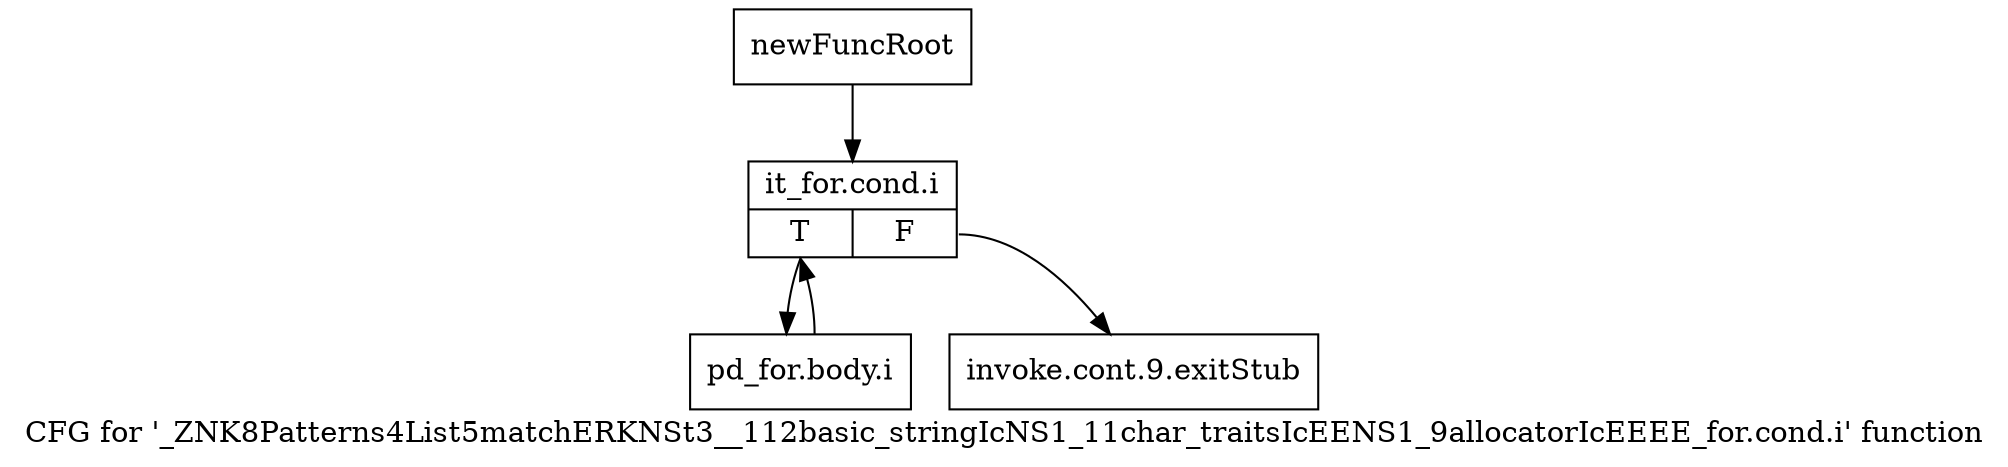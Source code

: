 digraph "CFG for '_ZNK8Patterns4List5matchERKNSt3__112basic_stringIcNS1_11char_traitsIcEENS1_9allocatorIcEEEE_for.cond.i' function" {
	label="CFG for '_ZNK8Patterns4List5matchERKNSt3__112basic_stringIcNS1_11char_traitsIcEENS1_9allocatorIcEEEE_for.cond.i' function";

	Node0x9568610 [shape=record,label="{newFuncRoot}"];
	Node0x9568610 -> Node0x95686b0;
	Node0x9568660 [shape=record,label="{invoke.cont.9.exitStub}"];
	Node0x95686b0 [shape=record,label="{it_for.cond.i|{<s0>T|<s1>F}}"];
	Node0x95686b0:s0 -> Node0x9568700;
	Node0x95686b0:s1 -> Node0x9568660;
	Node0x9568700 [shape=record,label="{pd_for.body.i}"];
	Node0x9568700 -> Node0x95686b0;
}
